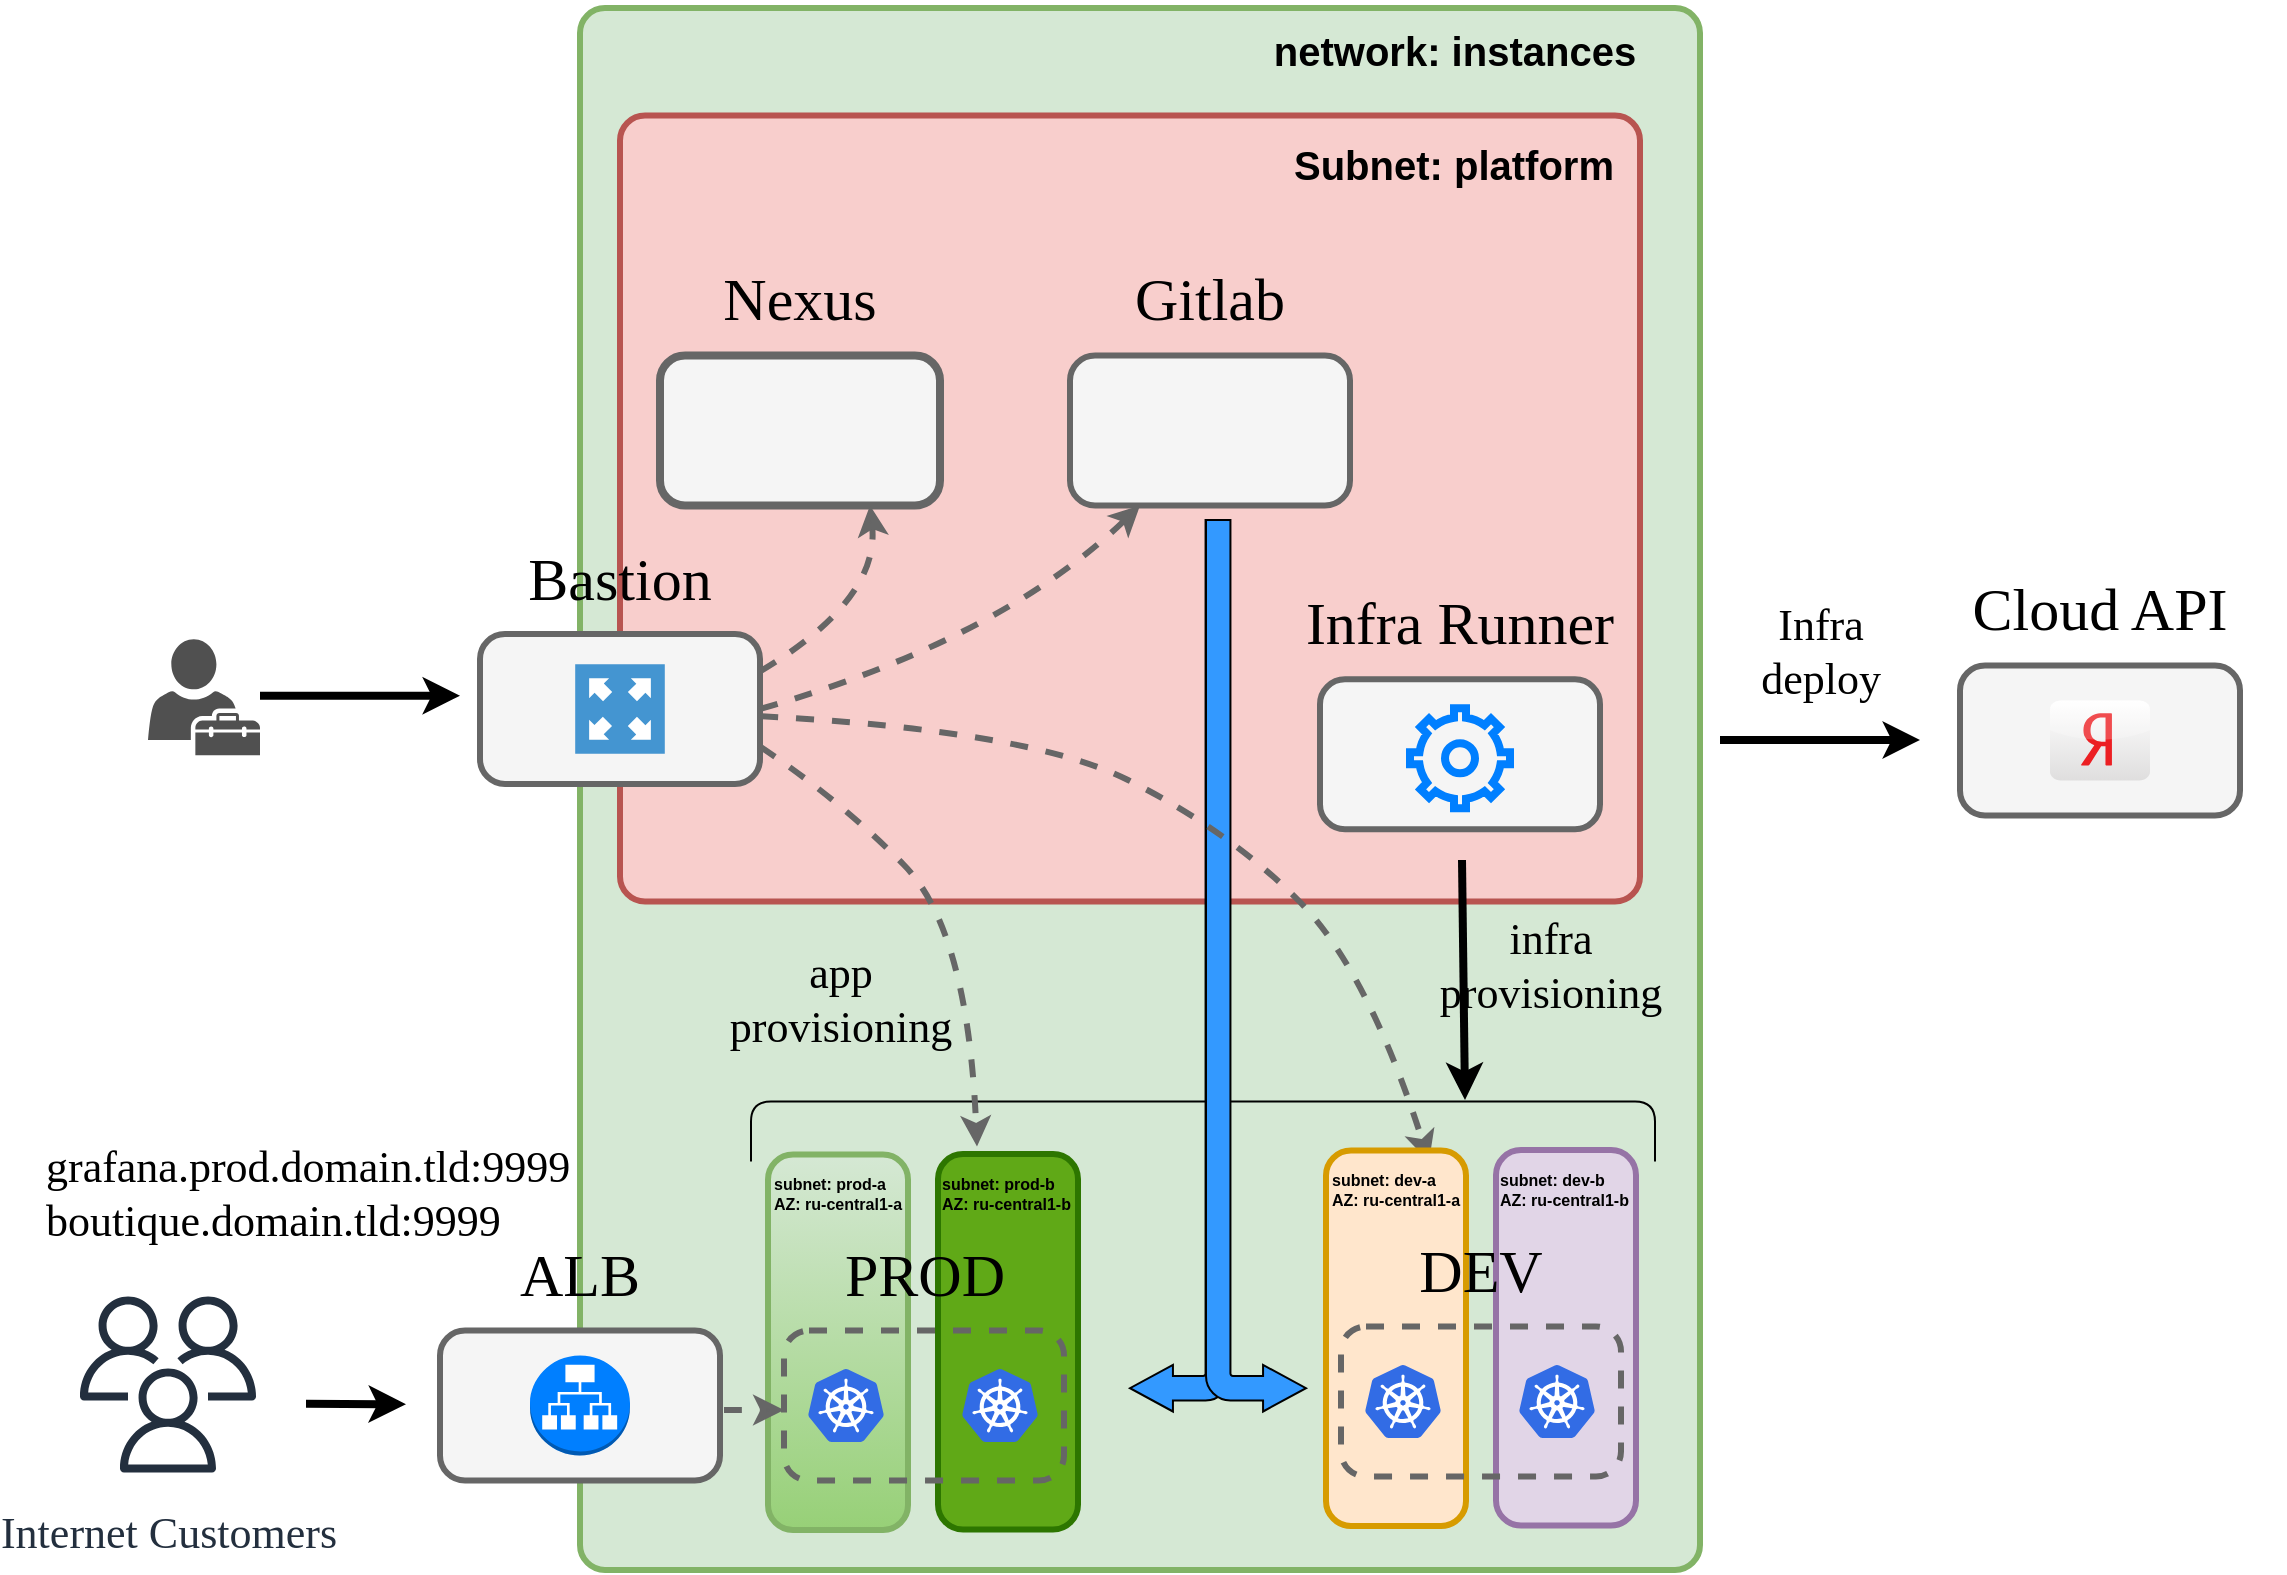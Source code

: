 <mxfile version="20.8.1" type="device"><diagram id="rOQ_kR_JM_lmEFtDz3hM" name="Page-1"><mxGraphModel dx="1035" dy="581" grid="1" gridSize="10" guides="1" tooltips="1" connect="1" arrows="1" fold="1" page="1" pageScale="1" pageWidth="1169" pageHeight="827" background="none" math="0" shadow="0"><root><mxCell id="0"/><mxCell id="1" parent="0"/><mxCell id="isQGVpZ9_MMjknRB4OHt-1" value="" style="rounded=1;whiteSpace=wrap;html=1;fillColor=#d5e8d4;strokeColor=#82b366;absoluteArcSize=1;arcSize=25;strokeWidth=3;" parent="1" vertex="1"><mxGeometry x="316" y="9" width="560" height="781" as="geometry"/></mxCell><mxCell id="cO4VPkEwaOWTGZpY2_Oz-37" value="" style="rounded=1;whiteSpace=wrap;html=1;fillColor=#f8cecc;strokeColor=#b85450;absoluteArcSize=1;arcSize=25;fontColor=#000000;strokeWidth=3;" parent="1" vertex="1"><mxGeometry x="336" y="62.75" width="510" height="393" as="geometry"/></mxCell><mxCell id="cO4VPkEwaOWTGZpY2_Oz-38" value="Subnet: platform" style="text;html=1;strokeColor=none;fillColor=none;align=center;verticalAlign=middle;whiteSpace=wrap;rounded=0;fontSize=20;fontStyle=1;fontColor=#000000;" parent="1" vertex="1"><mxGeometry x="666" y="62" width="174" height="50" as="geometry"/></mxCell><mxCell id="cO4VPkEwaOWTGZpY2_Oz-54" value="" style="group" parent="1" vertex="1" connectable="0"><mxGeometry x="266" y="265" width="140" height="132" as="geometry"/></mxCell><mxCell id="cO4VPkEwaOWTGZpY2_Oz-49" value="" style="group;" parent="cO4VPkEwaOWTGZpY2_Oz-54" vertex="1" connectable="0"><mxGeometry y="57" width="140" height="75" as="geometry"/></mxCell><mxCell id="cO4VPkEwaOWTGZpY2_Oz-50" value="" style="rounded=1;fontSize=26;arcSize=25;absoluteArcSize=1;fillColor=#f5f5f5;fontColor=#000000;strokeColor=#666666;align=right;fontStyle=1;verticalAlign=middle;horizontal=1;html=1;whiteSpace=wrap;fontFamily=Times New Roman;spacingRight=14;spacingBottom=10;strokeWidth=3;" parent="cO4VPkEwaOWTGZpY2_Oz-49" vertex="1"><mxGeometry width="140" height="75" as="geometry"/></mxCell><mxCell id="cO4VPkEwaOWTGZpY2_Oz-52" value="" style="pointerEvents=1;shadow=0;dashed=0;html=1;strokeColor=none;fillColor=#4495D1;labelPosition=center;verticalLabelPosition=bottom;verticalAlign=top;align=center;outlineConnect=0;shape=mxgraph.veeam.2d.proxy_appliance;labelBackgroundColor=default;sketch=0;strokeWidth=4;fontFamily=Times New Roman;fontSize=12;fontColor=default;" parent="cO4VPkEwaOWTGZpY2_Oz-49" vertex="1"><mxGeometry x="47.6" y="15.1" width="44.8" height="44.8" as="geometry"/></mxCell><mxCell id="cO4VPkEwaOWTGZpY2_Oz-53" value="Bastion" style="text;html=1;strokeColor=none;fillColor=none;align=center;verticalAlign=middle;whiteSpace=wrap;rounded=0;labelBackgroundColor=none;sketch=0;strokeWidth=4;fontFamily=Times New Roman;fontSize=30;fontColor=default;" parent="cO4VPkEwaOWTGZpY2_Oz-54" vertex="1"><mxGeometry x="10" width="120" height="57" as="geometry"/></mxCell><mxCell id="cO4VPkEwaOWTGZpY2_Oz-55" value="" style="group;strokeWidth=3;" parent="1" vertex="1" connectable="0"><mxGeometry x="686" y="287.6" width="180" height="132" as="geometry"/></mxCell><mxCell id="cO4VPkEwaOWTGZpY2_Oz-56" value="" style="group;strokeWidth=3;strokeColor=none;" parent="cO4VPkEwaOWTGZpY2_Oz-55" vertex="1" connectable="0"><mxGeometry y="57" width="140" height="75" as="geometry"/></mxCell><mxCell id="cO4VPkEwaOWTGZpY2_Oz-57" value="" style="rounded=1;fontSize=26;arcSize=25;absoluteArcSize=1;fillColor=#f5f5f5;fontColor=#000000;strokeColor=#666666;align=right;fontStyle=1;verticalAlign=middle;horizontal=1;html=1;whiteSpace=wrap;fontFamily=Times New Roman;spacingRight=14;spacingBottom=10;strokeWidth=3;" parent="cO4VPkEwaOWTGZpY2_Oz-56" vertex="1"><mxGeometry width="140" height="75" as="geometry"/></mxCell><mxCell id="cO4VPkEwaOWTGZpY2_Oz-60" value="" style="html=1;verticalLabelPosition=bottom;align=center;labelBackgroundColor=#ffffff;verticalAlign=top;strokeWidth=4;strokeColor=#007FFF;shadow=0;dashed=0;shape=mxgraph.ios7.icons.settings;sketch=0;fontFamily=Times New Roman;fontSize=26;fontColor=default;fillColor=none;aspect=fixed;" parent="cO4VPkEwaOWTGZpY2_Oz-56" vertex="1"><mxGeometry x="45" y="14.5" width="50" height="50" as="geometry"/></mxCell><mxCell id="cO4VPkEwaOWTGZpY2_Oz-59" value="Infra Runner" style="text;html=1;strokeColor=none;fillColor=none;align=center;verticalAlign=middle;whiteSpace=wrap;rounded=0;labelBackgroundColor=none;sketch=0;strokeWidth=4;fontFamily=Times New Roman;fontSize=30;fontColor=default;" parent="cO4VPkEwaOWTGZpY2_Oz-55" vertex="1"><mxGeometry x="-10" width="160" height="57" as="geometry"/></mxCell><mxCell id="cO4VPkEwaOWTGZpY2_Oz-68" value="" style="group" parent="1" vertex="1" connectable="0"><mxGeometry x="356" y="125.75" width="180" height="132" as="geometry"/></mxCell><mxCell id="cO4VPkEwaOWTGZpY2_Oz-69" value="" style="group;" parent="cO4VPkEwaOWTGZpY2_Oz-68" vertex="1" connectable="0"><mxGeometry y="57" width="140" height="75" as="geometry"/></mxCell><mxCell id="cO4VPkEwaOWTGZpY2_Oz-70" value="" style="rounded=1;fontSize=26;arcSize=25;absoluteArcSize=1;fillColor=#f5f5f5;fontColor=#000000;strokeColor=#666666;align=right;fontStyle=1;verticalAlign=middle;horizontal=1;html=1;whiteSpace=wrap;fontFamily=Times New Roman;spacingRight=14;spacingBottom=10;strokeWidth=4;" parent="cO4VPkEwaOWTGZpY2_Oz-69" vertex="1"><mxGeometry width="140" height="75" as="geometry"/></mxCell><mxCell id="cO4VPkEwaOWTGZpY2_Oz-71" value="" style="shape=image;html=1;verticalAlign=top;verticalLabelPosition=bottom;labelBackgroundColor=#ffffff;imageAspect=0;aspect=fixed;image=https://cdn1.iconfinder.com/data/icons/social-media-2106/24/social_media_social_media_logo_docker-128.png;strokeColor=#004C99;strokeWidth=3;fontFamily=Times New Roman;fontSize=45;fillColor=#FF3333;" parent="cO4VPkEwaOWTGZpY2_Oz-69" vertex="1"><mxGeometry x="45" y="12.5" width="50" height="50" as="geometry"/></mxCell><mxCell id="cO4VPkEwaOWTGZpY2_Oz-72" value="Nexus" style="text;html=1;strokeColor=none;fillColor=none;align=center;verticalAlign=middle;whiteSpace=wrap;rounded=0;labelBackgroundColor=none;sketch=0;strokeWidth=4;fontFamily=Times New Roman;fontSize=30;fontColor=default;" parent="cO4VPkEwaOWTGZpY2_Oz-68" vertex="1"><mxGeometry x="-10" width="160" height="57" as="geometry"/></mxCell><mxCell id="cO4VPkEwaOWTGZpY2_Oz-82" value="" style="rounded=1;whiteSpace=wrap;html=1;fillColor=#d5e8d4;strokeColor=#82b366;absoluteArcSize=1;arcSize=25;gradientColor=#97d077;strokeWidth=3;" parent="1" vertex="1"><mxGeometry x="410" y="582.25" width="70" height="187.75" as="geometry"/></mxCell><mxCell id="cO4VPkEwaOWTGZpY2_Oz-83" value="subnet: prod-a&lt;br&gt;AZ: ru-central1-a" style="text;html=1;strokeColor=none;fillColor=none;align=left;verticalAlign=middle;whiteSpace=wrap;rounded=0;fontSize=8;fontStyle=1;fontColor=#000000;" parent="1" vertex="1"><mxGeometry x="411" y="582.25" width="74" height="40" as="geometry"/></mxCell><mxCell id="cO4VPkEwaOWTGZpY2_Oz-90" value="" style="group" parent="1" vertex="1" connectable="0"><mxGeometry x="551" y="125.75" width="160" height="132" as="geometry"/></mxCell><mxCell id="cO4VPkEwaOWTGZpY2_Oz-91" value="" style="group;" parent="cO4VPkEwaOWTGZpY2_Oz-90" vertex="1" connectable="0"><mxGeometry x="10" y="57" width="140" height="75" as="geometry"/></mxCell><mxCell id="cO4VPkEwaOWTGZpY2_Oz-92" value="" style="rounded=1;fontSize=26;arcSize=25;absoluteArcSize=1;fillColor=#f5f5f5;fontColor=#000000;strokeColor=#666666;align=right;fontStyle=1;verticalAlign=middle;horizontal=1;html=1;whiteSpace=wrap;fontFamily=Times New Roman;spacingRight=14;spacingBottom=10;strokeWidth=3;" parent="cO4VPkEwaOWTGZpY2_Oz-91" vertex="1"><mxGeometry width="140" height="75" as="geometry"/></mxCell><mxCell id="cO4VPkEwaOWTGZpY2_Oz-36" value="" style="shape=image;html=1;verticalAlign=top;verticalLabelPosition=bottom;labelBackgroundColor=#ffffff;imageAspect=0;aspect=fixed;image=https://cdn4.iconfinder.com/data/icons/socialcones/508/Gitlab-128.png;sketch=0;strokeColor=#004C99;strokeWidth=10;fontFamily=Times New Roman;fontSize=26;fontColor=default;fillColor=#FF3333;" parent="cO4VPkEwaOWTGZpY2_Oz-91" vertex="1"><mxGeometry x="45" y="12.5" width="50" height="50" as="geometry"/></mxCell><mxCell id="cO4VPkEwaOWTGZpY2_Oz-94" value="Gitlab" style="text;html=1;strokeColor=none;fillColor=none;align=center;verticalAlign=middle;whiteSpace=wrap;rounded=0;labelBackgroundColor=none;sketch=0;strokeWidth=4;fontFamily=Times New Roman;fontSize=30;fontColor=default;" parent="cO4VPkEwaOWTGZpY2_Oz-90" vertex="1"><mxGeometry width="160" height="57" as="geometry"/></mxCell><mxCell id="cO4VPkEwaOWTGZpY2_Oz-101" value="" style="group" parent="1" vertex="1" connectable="0"><mxGeometry x="996" y="280.75" width="172.4" height="145.7" as="geometry"/></mxCell><mxCell id="cO4VPkEwaOWTGZpY2_Oz-102" value="" style="group;" parent="cO4VPkEwaOWTGZpY2_Oz-101" vertex="1" connectable="0"><mxGeometry x="10" y="57" width="162.4" height="88.7" as="geometry"/></mxCell><mxCell id="cO4VPkEwaOWTGZpY2_Oz-103" value="" style="rounded=1;fontSize=26;arcSize=25;absoluteArcSize=1;fillColor=#f5f5f5;fontColor=#000000;strokeColor=#666666;align=right;fontStyle=1;verticalAlign=middle;horizontal=1;html=1;whiteSpace=wrap;fontFamily=Times New Roman;spacingRight=14;spacingBottom=10;strokeWidth=3;" parent="cO4VPkEwaOWTGZpY2_Oz-102" vertex="1"><mxGeometry width="140" height="75" as="geometry"/></mxCell><mxCell id="cO4VPkEwaOWTGZpY2_Oz-106" value="" style="dashed=0;outlineConnect=0;html=1;align=center;labelPosition=center;verticalLabelPosition=bottom;verticalAlign=top;shape=mxgraph.webicons.yandex;gradientColor=#DFDEDE;labelBackgroundColor=none;sketch=0;strokeColor=default;strokeWidth=3;fontFamily=Times New Roman;fontSize=30;fontColor=default;" parent="cO4VPkEwaOWTGZpY2_Oz-102" vertex="1"><mxGeometry x="45" y="17.5" width="50" height="40" as="geometry"/></mxCell><mxCell id="cO4VPkEwaOWTGZpY2_Oz-105" value="Cloud API" style="text;html=1;strokeColor=none;fillColor=none;align=center;verticalAlign=middle;whiteSpace=wrap;rounded=0;labelBackgroundColor=none;sketch=0;strokeWidth=4;fontFamily=Times New Roman;fontSize=30;fontColor=default;" parent="cO4VPkEwaOWTGZpY2_Oz-101" vertex="1"><mxGeometry width="160" height="57" as="geometry"/></mxCell><mxCell id="cO4VPkEwaOWTGZpY2_Oz-110" value="Infra&lt;br style=&quot;font-size: 22px;&quot;&gt;deploy" style="text;html=1;align=center;verticalAlign=middle;resizable=0;points=[];autosize=1;strokeColor=none;fillColor=none;fontSize=22;fontFamily=Times New Roman;fontColor=default;" parent="1" vertex="1"><mxGeometry x="896" y="296" width="80" height="70" as="geometry"/></mxCell><mxCell id="cO4VPkEwaOWTGZpY2_Oz-112" value="" style="endArrow=none;html=1;rounded=0;fontFamily=Times New Roman;fontSize=30;fontColor=default;strokeWidth=4;startArrow=classic;startFill=1;endFill=0;exitX=-0.025;exitY=0.778;exitDx=0;exitDy=0;exitPerimeter=0;" parent="1" edge="1"><mxGeometry width="50" height="50" relative="1" as="geometry"><mxPoint x="758.505" y="555.0" as="sourcePoint"/><mxPoint x="757" y="435" as="targetPoint"/></mxGeometry></mxCell><mxCell id="cO4VPkEwaOWTGZpY2_Oz-113" value="infra&lt;br&gt;provisioning" style="text;html=1;align=center;verticalAlign=middle;resizable=0;points=[];autosize=1;strokeColor=none;fillColor=none;fontSize=22;fontFamily=Times New Roman;fontColor=default;" parent="1" vertex="1"><mxGeometry x="736" y="452.87" width="130" height="70" as="geometry"/></mxCell><mxCell id="cO4VPkEwaOWTGZpY2_Oz-115" value="" style="shape=curlyBracket;whiteSpace=wrap;html=1;rounded=1;flipH=1;labelBackgroundColor=none;sketch=0;strokeColor=default;strokeWidth=1;fontFamily=Times New Roman;fontSize=22;fontColor=default;fillColor=#3399FF;rotation=-90;size=0;" parent="1" vertex="1"><mxGeometry x="612.5" y="344.75" width="30" height="452" as="geometry"/></mxCell><mxCell id="cO4VPkEwaOWTGZpY2_Oz-123" value="" style="group" parent="1" vertex="1" connectable="0"><mxGeometry x="591" y="265" width="88" height="445.75" as="geometry"/></mxCell><mxCell id="cO4VPkEwaOWTGZpY2_Oz-121" value="" style="html=1;shadow=0;dashed=0;align=center;verticalAlign=middle;shape=mxgraph.arrows2.bendArrow;dy=6.11;dx=21.47;notch=0;arrowHead=23.29;rounded=1;labelBackgroundColor=none;sketch=0;strokeColor=default;strokeWidth=1;fontFamily=Times New Roman;fontSize=22;fontColor=default;fillColor=#3399FF;rotation=-180;" parent="cO4VPkEwaOWTGZpY2_Oz-123" vertex="1"><mxGeometry width="50" height="445.75" as="geometry"/></mxCell><mxCell id="cO4VPkEwaOWTGZpY2_Oz-122" value="" style="html=1;shadow=0;dashed=0;align=center;verticalAlign=middle;shape=mxgraph.arrows2.bendArrow;dy=6.11;dx=21.47;notch=0;arrowHead=23.29;rounded=1;labelBackgroundColor=none;sketch=0;strokeColor=default;strokeWidth=1;fontFamily=Times New Roman;fontSize=22;fontColor=default;fillColor=#3399FF;rotation=-180;direction=east;flipH=1;" parent="cO4VPkEwaOWTGZpY2_Oz-123" vertex="1"><mxGeometry x="38" width="50" height="445.75" as="geometry"/></mxCell><mxCell id="cO4VPkEwaOWTGZpY2_Oz-124" value="app&lt;br&gt;provisioning" style="text;html=1;align=center;verticalAlign=middle;resizable=0;points=[];autosize=1;strokeColor=none;fillColor=none;fontSize=22;fontFamily=Times New Roman;fontColor=default;" parent="1" vertex="1"><mxGeometry x="381" y="470" width="130" height="70" as="geometry"/></mxCell><mxCell id="cO4VPkEwaOWTGZpY2_Oz-127" value="" style="endArrow=classic;html=1;rounded=0;fontFamily=Times New Roman;fontSize=30;fontColor=default;strokeWidth=4;" parent="1" edge="1"><mxGeometry width="50" height="50" relative="1" as="geometry"><mxPoint x="886" y="375" as="sourcePoint"/><mxPoint x="986" y="375" as="targetPoint"/><Array as="points"/></mxGeometry></mxCell><mxCell id="isQGVpZ9_MMjknRB4OHt-2" value="network: instances" style="text;html=1;strokeColor=none;fillColor=none;align=center;verticalAlign=middle;whiteSpace=wrap;rounded=0;fontSize=20;fontStyle=1;fontColor=#000000;" parent="1" vertex="1"><mxGeometry x="654.5" y="5" width="197" height="50" as="geometry"/></mxCell><mxCell id="isQGVpZ9_MMjknRB4OHt-3" value="" style="curved=1;endArrow=classic;html=1;rounded=0;exitX=1;exitY=0.25;exitDx=0;exitDy=0;entryX=0.75;entryY=1;entryDx=0;entryDy=0;strokeColor=#666666;strokeWidth=3;dashed=1;" parent="1" source="cO4VPkEwaOWTGZpY2_Oz-50" target="cO4VPkEwaOWTGZpY2_Oz-70" edge="1"><mxGeometry width="50" height="50" relative="1" as="geometry"><mxPoint x="296" y="335" as="sourcePoint"/><mxPoint x="346" y="285" as="targetPoint"/><Array as="points"><mxPoint x="466" y="305"/></Array></mxGeometry></mxCell><mxCell id="isQGVpZ9_MMjknRB4OHt-4" value="" style="curved=1;endArrow=classic;html=1;rounded=0;exitX=1;exitY=0.5;exitDx=0;exitDy=0;entryX=0.25;entryY=1;entryDx=0;entryDy=0;strokeColor=#666666;strokeWidth=3;dashed=1;" parent="1" source="cO4VPkEwaOWTGZpY2_Oz-50" target="cO4VPkEwaOWTGZpY2_Oz-92" edge="1"><mxGeometry width="50" height="50" relative="1" as="geometry"><mxPoint x="416" y="350.75" as="sourcePoint"/><mxPoint x="471" y="267.75" as="targetPoint"/><Array as="points"><mxPoint x="526" y="325"/></Array></mxGeometry></mxCell><mxCell id="isQGVpZ9_MMjknRB4OHt-5" value="" style="curved=1;endArrow=classic;html=1;rounded=0;entryX=0;entryY=0.75;entryDx=0;entryDy=0;strokeColor=#666666;strokeWidth=3;dashed=1;" parent="1" source="cO4VPkEwaOWTGZpY2_Oz-50" target="cO4VPkEwaOWTGZpY2_Oz-115" edge="1"><mxGeometry width="50" height="50" relative="1" as="geometry"><mxPoint x="416" y="369.5" as="sourcePoint"/><mxPoint x="561" y="267.75" as="targetPoint"/><Array as="points"><mxPoint x="540" y="370"/><mxPoint x="640" y="420"/><mxPoint x="710" y="490"/></Array></mxGeometry></mxCell><mxCell id="isQGVpZ9_MMjknRB4OHt-6" value="" style="curved=1;endArrow=classic;html=1;rounded=0;exitX=1;exitY=0.75;exitDx=0;exitDy=0;strokeColor=#666666;strokeWidth=3;dashed=1;entryX=0.75;entryY=0.25;entryDx=0;entryDy=0;entryPerimeter=0;" parent="1" source="cO4VPkEwaOWTGZpY2_Oz-50" target="cO4VPkEwaOWTGZpY2_Oz-115" edge="1"><mxGeometry width="50" height="50" relative="1" as="geometry"><mxPoint x="416.0" y="369.5" as="sourcePoint"/><mxPoint x="561" y="267.75" as="targetPoint"/><Array as="points"><mxPoint x="446" y="405"/><mxPoint x="510" y="470"/></Array></mxGeometry></mxCell><mxCell id="isQGVpZ9_MMjknRB4OHt-7" value="" style="endArrow=classic;html=1;rounded=0;fontFamily=Times New Roman;fontSize=30;fontColor=default;strokeWidth=4;" parent="1" edge="1"><mxGeometry width="50" height="50" relative="1" as="geometry"><mxPoint x="156" y="352.89" as="sourcePoint"/><mxPoint x="256" y="352.89" as="targetPoint"/><Array as="points"/></mxGeometry></mxCell><mxCell id="aj_NTeSIWmi211VK0Jcg-3" value="" style="group" parent="1" vertex="1" connectable="0"><mxGeometry x="246" y="613.25" width="180" height="132" as="geometry"/></mxCell><mxCell id="aj_NTeSIWmi211VK0Jcg-4" value="" style="group;" parent="aj_NTeSIWmi211VK0Jcg-3" vertex="1" connectable="0"><mxGeometry y="57" width="140" height="75" as="geometry"/></mxCell><mxCell id="aj_NTeSIWmi211VK0Jcg-5" value="" style="rounded=1;fontSize=26;arcSize=25;absoluteArcSize=1;fillColor=#f5f5f5;fontColor=#000000;strokeColor=#666666;align=right;fontStyle=1;verticalAlign=middle;horizontal=1;html=1;whiteSpace=wrap;fontFamily=Times New Roman;spacingRight=14;spacingBottom=10;strokeWidth=3;" parent="aj_NTeSIWmi211VK0Jcg-4" vertex="1"><mxGeometry width="140" height="75" as="geometry"/></mxCell><mxCell id="aj_NTeSIWmi211VK0Jcg-2" value="" style="outlineConnect=0;dashed=0;verticalLabelPosition=bottom;verticalAlign=top;align=center;html=1;shape=mxgraph.aws3.application_load_balancer;fillColor=#007FFF;gradientColor=none;" parent="aj_NTeSIWmi211VK0Jcg-4" vertex="1"><mxGeometry x="45" y="12.5" width="50" height="50" as="geometry"/></mxCell><mxCell id="aj_NTeSIWmi211VK0Jcg-7" value="ALB" style="text;html=1;strokeColor=none;fillColor=none;align=center;verticalAlign=middle;whiteSpace=wrap;rounded=0;labelBackgroundColor=none;sketch=0;strokeWidth=4;fontFamily=Times New Roman;fontSize=30;fontColor=default;" parent="aj_NTeSIWmi211VK0Jcg-3" vertex="1"><mxGeometry x="15" width="110" height="57" as="geometry"/></mxCell><mxCell id="aj_NTeSIWmi211VK0Jcg-24" value="grafana.prod.domain.tld:9999&lt;br&gt;boutique.domain.tld:9999" style="text;html=1;align=left;verticalAlign=middle;resizable=0;points=[];autosize=1;strokeColor=none;fillColor=none;fontSize=22;fontFamily=Times New Roman;fontColor=default;" parent="1" vertex="1"><mxGeometry x="47" y="567.25" width="290" height="70" as="geometry"/></mxCell><mxCell id="aj_NTeSIWmi211VK0Jcg-26" value="" style="sketch=0;pointerEvents=1;shadow=0;dashed=0;html=1;strokeColor=none;fillColor=#505050;labelPosition=center;verticalLabelPosition=bottom;verticalAlign=top;outlineConnect=0;align=center;shape=mxgraph.office.users.tenant_admin;" parent="1" vertex="1"><mxGeometry x="100" y="324.6" width="56" height="58" as="geometry"/></mxCell><mxCell id="aj_NTeSIWmi211VK0Jcg-27" value="Internet Customers&lt;br style=&quot;font-size: 22px;&quot;&gt;" style="sketch=0;outlineConnect=0;fontColor=#232F3E;gradientColor=none;strokeColor=#232F3E;fillColor=#ffffff;dashed=0;verticalLabelPosition=bottom;verticalAlign=top;align=center;html=1;fontSize=22;fontStyle=0;aspect=fixed;shape=mxgraph.aws4.resourceIcon;resIcon=mxgraph.aws4.users;fontFamily=Times New Roman;" parent="1" vertex="1"><mxGeometry x="55" y="642.25" width="110" height="110" as="geometry"/></mxCell><mxCell id="VCBh_Ns-PVToObXdx_8Y-3" value="" style="endArrow=classic;html=1;rounded=0;fontFamily=Times New Roman;fontSize=30;fontColor=default;strokeWidth=4;" parent="1" edge="1"><mxGeometry width="50" height="50" relative="1" as="geometry"><mxPoint x="179" y="706.82" as="sourcePoint"/><mxPoint x="229" y="707.16" as="targetPoint"/><Array as="points"/></mxGeometry></mxCell><mxCell id="VCBh_Ns-PVToObXdx_8Y-4" value="" style="curved=1;endArrow=classic;html=1;rounded=0;strokeColor=#666666;strokeWidth=3;dashed=1;" parent="1" edge="1"><mxGeometry width="50" height="50" relative="1" as="geometry"><mxPoint x="388" y="710" as="sourcePoint"/><mxPoint x="418" y="710" as="targetPoint"/><Array as="points"/></mxGeometry></mxCell><mxCell id="xTLb7oSSA4N6YS6yIAJ5-5" value="" style="rounded=1;whiteSpace=wrap;html=1;fillColor=#ffe6cc;strokeColor=#d79b00;absoluteArcSize=1;arcSize=25;strokeWidth=3;" vertex="1" parent="1"><mxGeometry x="689" y="580.25" width="70" height="187.75" as="geometry"/></mxCell><mxCell id="xTLb7oSSA4N6YS6yIAJ5-6" value="subnet: dev-a&lt;br&gt;AZ: ru-central1-a" style="text;html=1;strokeColor=none;fillColor=none;align=left;verticalAlign=middle;whiteSpace=wrap;rounded=0;fontSize=8;fontStyle=1;fontColor=#000000;" vertex="1" parent="1"><mxGeometry x="690" y="580.25" width="74" height="40" as="geometry"/></mxCell><mxCell id="xTLb7oSSA4N6YS6yIAJ5-8" value="" style="rounded=1;whiteSpace=wrap;html=1;fillColor=#e1d5e7;strokeColor=#9673a6;absoluteArcSize=1;arcSize=25;strokeWidth=3;" vertex="1" parent="1"><mxGeometry x="774" y="580" width="70" height="187.75" as="geometry"/></mxCell><mxCell id="xTLb7oSSA4N6YS6yIAJ5-10" value="DEV" style="text;html=1;strokeColor=none;fillColor=none;align=center;verticalAlign=middle;whiteSpace=wrap;rounded=0;labelBackgroundColor=none;sketch=0;strokeWidth=4;fontFamily=Times New Roman;fontSize=30;fontColor=default;" vertex="1" parent="1"><mxGeometry x="710" y="611.25" width="113" height="57" as="geometry"/></mxCell><mxCell id="xTLb7oSSA4N6YS6yIAJ5-9" value="subnet: dev-b&lt;br&gt;AZ: ru-central1-b" style="text;html=1;strokeColor=none;fillColor=none;align=left;verticalAlign=middle;whiteSpace=wrap;rounded=0;fontSize=8;fontStyle=1;fontColor=#000000;" vertex="1" parent="1"><mxGeometry x="774" y="580" width="74" height="40" as="geometry"/></mxCell><mxCell id="xTLb7oSSA4N6YS6yIAJ5-1" value="" style="rounded=1;whiteSpace=wrap;html=1;fillColor=#60a917;strokeColor=#2D7600;absoluteArcSize=1;arcSize=25;strokeWidth=3;fontColor=#ffffff;" vertex="1" parent="1"><mxGeometry x="495" y="582" width="70" height="187.75" as="geometry"/></mxCell><mxCell id="xTLb7oSSA4N6YS6yIAJ5-2" value="subnet: prod-b&lt;br&gt;AZ: ru-central1-b" style="text;html=1;strokeColor=none;fillColor=none;align=left;verticalAlign=middle;whiteSpace=wrap;rounded=0;fontSize=8;fontStyle=1;fontColor=#000000;" vertex="1" parent="1"><mxGeometry x="495" y="582" width="74" height="40" as="geometry"/></mxCell><mxCell id="xTLb7oSSA4N6YS6yIAJ5-3" value="" style="group" vertex="1" connectable="0" parent="1"><mxGeometry x="418" y="670.25" width="140" height="75" as="geometry"/></mxCell><mxCell id="xTLb7oSSA4N6YS6yIAJ5-15" value="" style="group" vertex="1" connectable="0" parent="xTLb7oSSA4N6YS6yIAJ5-3"><mxGeometry width="140" height="75" as="geometry"/></mxCell><mxCell id="cO4VPkEwaOWTGZpY2_Oz-86" value="" style="rounded=1;fontSize=26;arcSize=25;absoluteArcSize=1;fillColor=none;fontColor=#000000;strokeColor=#666666;align=right;fontStyle=1;verticalAlign=middle;horizontal=1;html=1;whiteSpace=wrap;fontFamily=Times New Roman;spacingRight=14;spacingBottom=10;strokeWidth=3;dashed=1;" parent="xTLb7oSSA4N6YS6yIAJ5-15" vertex="1"><mxGeometry width="140" height="75" as="geometry"/></mxCell><mxCell id="cO4VPkEwaOWTGZpY2_Oz-87" value="" style="sketch=0;aspect=fixed;html=1;points=[];align=center;image;fontSize=12;image=img/lib/mscae/Kubernetes.svg;labelBackgroundColor=none;strokeColor=#007FFF;strokeWidth=4;fontFamily=Times New Roman;fontColor=default;fillColor=#3399FF;" parent="xTLb7oSSA4N6YS6yIAJ5-15" vertex="1"><mxGeometry x="12" y="19.25" width="38.02" height="36.5" as="geometry"/></mxCell><mxCell id="xTLb7oSSA4N6YS6yIAJ5-14" value="" style="sketch=0;aspect=fixed;html=1;points=[];align=center;image;fontSize=12;image=img/lib/mscae/Kubernetes.svg;labelBackgroundColor=none;strokeColor=#007FFF;strokeWidth=4;fontFamily=Times New Roman;fontColor=default;fillColor=#3399FF;" vertex="1" parent="xTLb7oSSA4N6YS6yIAJ5-15"><mxGeometry x="89" y="19.25" width="38.02" height="36.5" as="geometry"/></mxCell><mxCell id="cO4VPkEwaOWTGZpY2_Oz-88" value="PROD" style="text;html=1;strokeColor=none;fillColor=none;align=center;verticalAlign=middle;whiteSpace=wrap;rounded=0;labelBackgroundColor=none;sketch=0;strokeWidth=4;fontFamily=Times New Roman;fontSize=30;fontColor=default;" parent="1" vertex="1"><mxGeometry x="432" y="613.25" width="113" height="57" as="geometry"/></mxCell><mxCell id="xTLb7oSSA4N6YS6yIAJ5-16" value="" style="group" vertex="1" connectable="0" parent="1"><mxGeometry x="696.5" y="668.25" width="140" height="75" as="geometry"/></mxCell><mxCell id="xTLb7oSSA4N6YS6yIAJ5-17" value="" style="rounded=1;fontSize=26;arcSize=25;absoluteArcSize=1;fillColor=none;fontColor=#000000;strokeColor=#666666;align=right;fontStyle=1;verticalAlign=middle;horizontal=1;html=1;whiteSpace=wrap;fontFamily=Times New Roman;spacingRight=14;spacingBottom=10;strokeWidth=3;dashed=1;" vertex="1" parent="xTLb7oSSA4N6YS6yIAJ5-16"><mxGeometry width="140" height="75" as="geometry"/></mxCell><mxCell id="xTLb7oSSA4N6YS6yIAJ5-18" value="" style="sketch=0;aspect=fixed;html=1;points=[];align=center;image;fontSize=12;image=img/lib/mscae/Kubernetes.svg;labelBackgroundColor=none;strokeColor=#007FFF;strokeWidth=4;fontFamily=Times New Roman;fontColor=default;fillColor=#3399FF;" vertex="1" parent="xTLb7oSSA4N6YS6yIAJ5-16"><mxGeometry x="12" y="19.25" width="38.02" height="36.5" as="geometry"/></mxCell><mxCell id="xTLb7oSSA4N6YS6yIAJ5-19" value="" style="sketch=0;aspect=fixed;html=1;points=[];align=center;image;fontSize=12;image=img/lib/mscae/Kubernetes.svg;labelBackgroundColor=none;strokeColor=#007FFF;strokeWidth=4;fontFamily=Times New Roman;fontColor=default;fillColor=#3399FF;" vertex="1" parent="xTLb7oSSA4N6YS6yIAJ5-16"><mxGeometry x="89" y="19.25" width="38.02" height="36.5" as="geometry"/></mxCell></root></mxGraphModel></diagram></mxfile>